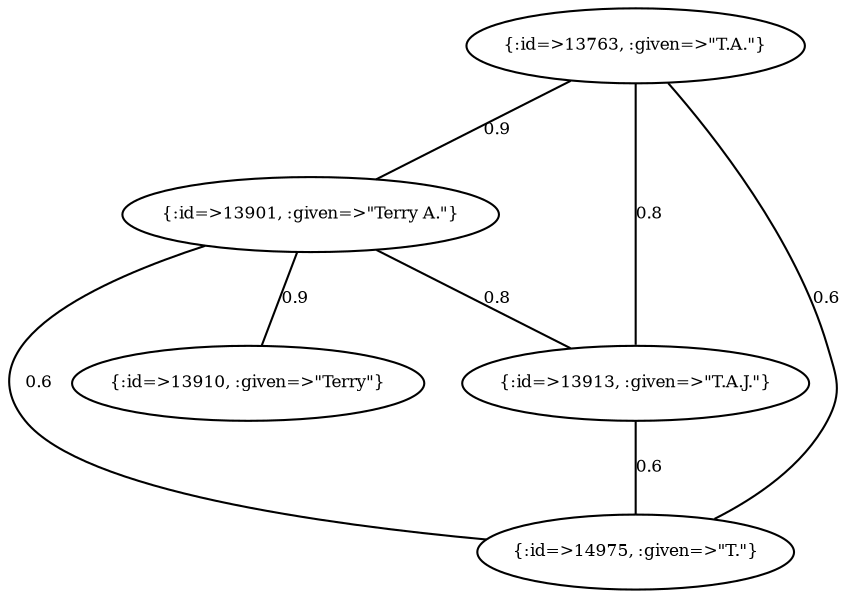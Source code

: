 graph Collector__WeightedGraph {
    "{:id=>13763, :given=>\"T.A.\"}" [
        fontsize = 8,
        label = "{:id=>13763, :given=>\"T.A.\"}"
    ]

    "{:id=>13901, :given=>\"Terry A.\"}" [
        fontsize = 8,
        label = "{:id=>13901, :given=>\"Terry A.\"}"
    ]

    "{:id=>13910, :given=>\"Terry\"}" [
        fontsize = 8,
        label = "{:id=>13910, :given=>\"Terry\"}"
    ]

    "{:id=>13913, :given=>\"T.A.J.\"}" [
        fontsize = 8,
        label = "{:id=>13913, :given=>\"T.A.J.\"}"
    ]

    "{:id=>14975, :given=>\"T.\"}" [
        fontsize = 8,
        label = "{:id=>14975, :given=>\"T.\"}"
    ]

    "{:id=>13763, :given=>\"T.A.\"}" -- "{:id=>13901, :given=>\"Terry A.\"}" [
        fontsize = 8,
        label = 0.9
    ]

    "{:id=>13763, :given=>\"T.A.\"}" -- "{:id=>13913, :given=>\"T.A.J.\"}" [
        fontsize = 8,
        label = 0.8
    ]

    "{:id=>13763, :given=>\"T.A.\"}" -- "{:id=>14975, :given=>\"T.\"}" [
        fontsize = 8,
        label = 0.6
    ]

    "{:id=>13901, :given=>\"Terry A.\"}" -- "{:id=>13910, :given=>\"Terry\"}" [
        fontsize = 8,
        label = 0.9
    ]

    "{:id=>13901, :given=>\"Terry A.\"}" -- "{:id=>13913, :given=>\"T.A.J.\"}" [
        fontsize = 8,
        label = 0.8
    ]

    "{:id=>13901, :given=>\"Terry A.\"}" -- "{:id=>14975, :given=>\"T.\"}" [
        fontsize = 8,
        label = 0.6
    ]

    "{:id=>13913, :given=>\"T.A.J.\"}" -- "{:id=>14975, :given=>\"T.\"}" [
        fontsize = 8,
        label = 0.6
    ]
}
